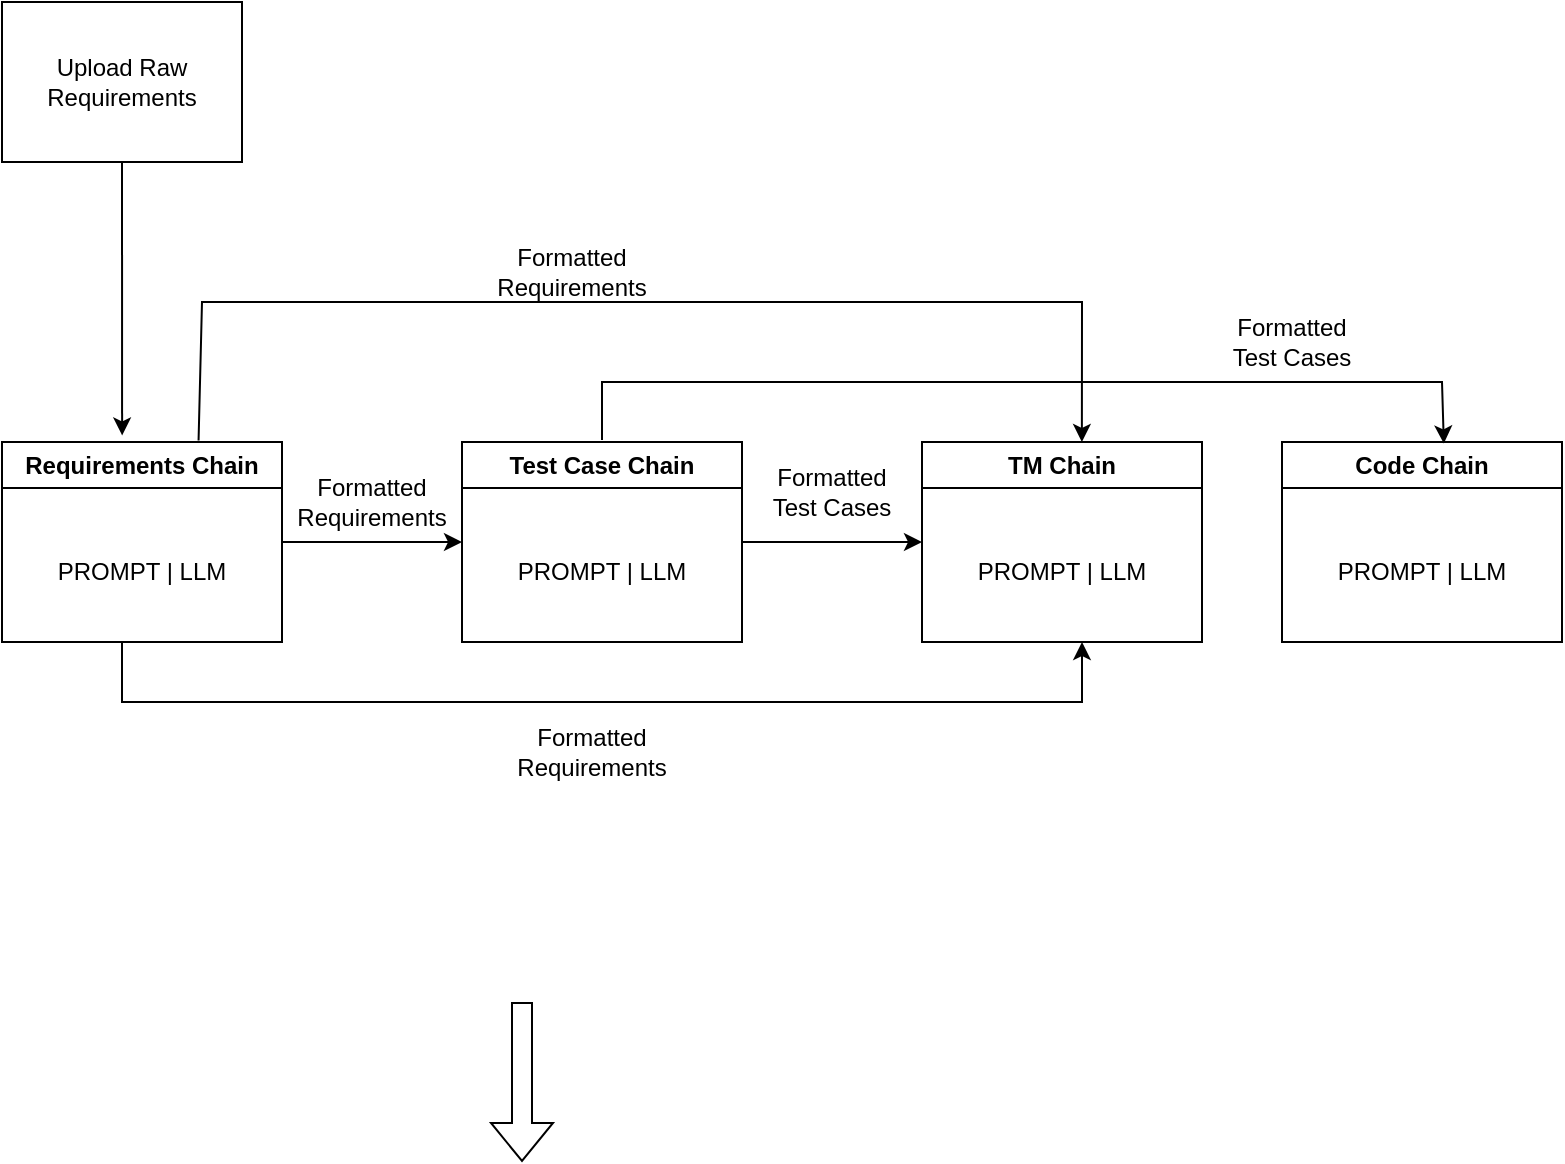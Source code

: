 <mxfile version="24.0.7" type="device">
  <diagram name="Page-1" id="U-ESv-vuaIhz5vJnnTxj">
    <mxGraphModel dx="1761" dy="534" grid="1" gridSize="10" guides="1" tooltips="1" connect="1" arrows="1" fold="1" page="1" pageScale="1" pageWidth="827" pageHeight="1169" math="0" shadow="0">
      <root>
        <mxCell id="0" />
        <mxCell id="1" parent="0" />
        <mxCell id="khWXqqfhRQtIV8HhjzXC-5" value="" style="endArrow=classic;html=1;rounded=0;entryX=0;entryY=0.5;entryDx=0;entryDy=0;exitX=1;exitY=0.5;exitDx=0;exitDy=0;" edge="1" parent="1" source="khWXqqfhRQtIV8HhjzXC-11" target="khWXqqfhRQtIV8HhjzXC-12">
          <mxGeometry width="50" height="50" relative="1" as="geometry">
            <mxPoint x="150" y="319.5" as="sourcePoint" />
            <mxPoint x="190" y="319.5" as="targetPoint" />
          </mxGeometry>
        </mxCell>
        <mxCell id="khWXqqfhRQtIV8HhjzXC-9" value="Upload Raw Requirements" style="rounded=0;whiteSpace=wrap;html=1;" vertex="1" parent="1">
          <mxGeometry x="-60" y="50" width="120" height="80" as="geometry" />
        </mxCell>
        <mxCell id="khWXqqfhRQtIV8HhjzXC-10" value="" style="endArrow=classic;html=1;rounded=0;exitX=0.5;exitY=1;exitDx=0;exitDy=0;entryX=0.429;entryY=-0.033;entryDx=0;entryDy=0;entryPerimeter=0;" edge="1" parent="1" source="khWXqqfhRQtIV8HhjzXC-9" target="khWXqqfhRQtIV8HhjzXC-11">
          <mxGeometry width="50" height="50" relative="1" as="geometry">
            <mxPoint x="360" y="220" as="sourcePoint" />
            <mxPoint x="400" y="80" as="targetPoint" />
          </mxGeometry>
        </mxCell>
        <mxCell id="khWXqqfhRQtIV8HhjzXC-11" value="Requirements Chain" style="swimlane;whiteSpace=wrap;html=1;" vertex="1" parent="1">
          <mxGeometry x="-60" y="270" width="140" height="100" as="geometry" />
        </mxCell>
        <mxCell id="khWXqqfhRQtIV8HhjzXC-18" value="PROMPT | LLM" style="text;html=1;align=center;verticalAlign=middle;whiteSpace=wrap;rounded=0;" vertex="1" parent="khWXqqfhRQtIV8HhjzXC-11">
          <mxGeometry x="10" y="50" width="120" height="30" as="geometry" />
        </mxCell>
        <mxCell id="khWXqqfhRQtIV8HhjzXC-12" value="Test Case Chain" style="swimlane;whiteSpace=wrap;html=1;" vertex="1" parent="1">
          <mxGeometry x="170" y="270" width="140" height="100" as="geometry" />
        </mxCell>
        <mxCell id="khWXqqfhRQtIV8HhjzXC-27" value="PROMPT | LLM" style="text;html=1;align=center;verticalAlign=middle;whiteSpace=wrap;rounded=0;" vertex="1" parent="khWXqqfhRQtIV8HhjzXC-12">
          <mxGeometry x="10" y="50" width="120" height="30" as="geometry" />
        </mxCell>
        <mxCell id="khWXqqfhRQtIV8HhjzXC-13" value="TM Chain" style="swimlane;whiteSpace=wrap;html=1;" vertex="1" parent="1">
          <mxGeometry x="400" y="270" width="140" height="100" as="geometry" />
        </mxCell>
        <mxCell id="khWXqqfhRQtIV8HhjzXC-21" value="PROMPT | LLM" style="text;html=1;align=center;verticalAlign=middle;whiteSpace=wrap;rounded=0;" vertex="1" parent="khWXqqfhRQtIV8HhjzXC-13">
          <mxGeometry x="10" y="50" width="120" height="30" as="geometry" />
        </mxCell>
        <mxCell id="khWXqqfhRQtIV8HhjzXC-14" value="Code Chain" style="swimlane;whiteSpace=wrap;html=1;" vertex="1" parent="1">
          <mxGeometry x="580" y="270" width="140" height="100" as="geometry" />
        </mxCell>
        <mxCell id="khWXqqfhRQtIV8HhjzXC-20" value="PROMPT | LLM" style="text;html=1;align=center;verticalAlign=middle;whiteSpace=wrap;rounded=0;" vertex="1" parent="khWXqqfhRQtIV8HhjzXC-14">
          <mxGeometry x="10" y="50" width="120" height="30" as="geometry" />
        </mxCell>
        <mxCell id="khWXqqfhRQtIV8HhjzXC-22" value="" style="endArrow=classic;html=1;rounded=0;entryX=0.571;entryY=0;entryDx=0;entryDy=0;entryPerimeter=0;exitX=0.702;exitY=-0.007;exitDx=0;exitDy=0;exitPerimeter=0;" edge="1" parent="1" source="khWXqqfhRQtIV8HhjzXC-11" target="khWXqqfhRQtIV8HhjzXC-13">
          <mxGeometry width="50" height="50" relative="1" as="geometry">
            <mxPoint x="70" y="370" as="sourcePoint" />
            <mxPoint x="480" y="200" as="targetPoint" />
            <Array as="points">
              <mxPoint x="40" y="200" />
              <mxPoint x="480" y="200" />
            </Array>
          </mxGeometry>
        </mxCell>
        <mxCell id="khWXqqfhRQtIV8HhjzXC-26" value="" style="endArrow=classic;html=1;rounded=0;" edge="1" parent="1">
          <mxGeometry width="50" height="50" relative="1" as="geometry">
            <mxPoint x="310" y="320" as="sourcePoint" />
            <mxPoint x="400" y="320" as="targetPoint" />
          </mxGeometry>
        </mxCell>
        <mxCell id="khWXqqfhRQtIV8HhjzXC-28" value="" style="endArrow=classic;html=1;rounded=0;" edge="1" parent="1">
          <mxGeometry width="50" height="50" relative="1" as="geometry">
            <mxPoint y="370" as="sourcePoint" />
            <mxPoint x="480" y="370" as="targetPoint" />
            <Array as="points">
              <mxPoint y="400" />
              <mxPoint x="240" y="400" />
              <mxPoint x="360" y="400" />
              <mxPoint x="480" y="400" />
            </Array>
          </mxGeometry>
        </mxCell>
        <mxCell id="khWXqqfhRQtIV8HhjzXC-29" value="Formatted Requirements" style="text;html=1;align=center;verticalAlign=middle;whiteSpace=wrap;rounded=0;" vertex="1" parent="1">
          <mxGeometry x="100" y="285" width="50" height="30" as="geometry" />
        </mxCell>
        <mxCell id="khWXqqfhRQtIV8HhjzXC-30" value="Formatted Test Cases" style="text;html=1;align=center;verticalAlign=middle;whiteSpace=wrap;rounded=0;" vertex="1" parent="1">
          <mxGeometry x="320" y="275" width="70" height="40" as="geometry" />
        </mxCell>
        <mxCell id="khWXqqfhRQtIV8HhjzXC-32" value="Formatted Requirements" style="text;html=1;align=center;verticalAlign=middle;whiteSpace=wrap;rounded=0;" vertex="1" parent="1">
          <mxGeometry x="200" y="170" width="50" height="30" as="geometry" />
        </mxCell>
        <mxCell id="khWXqqfhRQtIV8HhjzXC-33" value="" style="shape=flexArrow;endArrow=classic;html=1;rounded=0;" edge="1" parent="1">
          <mxGeometry width="50" height="50" relative="1" as="geometry">
            <mxPoint x="200" y="550" as="sourcePoint" />
            <mxPoint x="200" y="630" as="targetPoint" />
          </mxGeometry>
        </mxCell>
        <mxCell id="khWXqqfhRQtIV8HhjzXC-41" value="" style="endArrow=classic;html=1;rounded=0;entryX=0.578;entryY=0.007;entryDx=0;entryDy=0;entryPerimeter=0;exitX=0.702;exitY=-0.007;exitDx=0;exitDy=0;exitPerimeter=0;" edge="1" parent="1" target="khWXqqfhRQtIV8HhjzXC-14">
          <mxGeometry width="50" height="50" relative="1" as="geometry">
            <mxPoint x="240" y="269" as="sourcePoint" />
            <mxPoint x="682" y="270" as="targetPoint" />
            <Array as="points">
              <mxPoint x="240" y="240" />
              <mxPoint x="660" y="240" />
            </Array>
          </mxGeometry>
        </mxCell>
        <mxCell id="khWXqqfhRQtIV8HhjzXC-42" value="Formatted Test Cases" style="text;html=1;align=center;verticalAlign=middle;whiteSpace=wrap;rounded=0;" vertex="1" parent="1">
          <mxGeometry x="550" y="200" width="70" height="40" as="geometry" />
        </mxCell>
        <mxCell id="khWXqqfhRQtIV8HhjzXC-43" value="Formatted Requirements" style="text;html=1;align=center;verticalAlign=middle;whiteSpace=wrap;rounded=0;" vertex="1" parent="1">
          <mxGeometry x="210" y="410" width="50" height="30" as="geometry" />
        </mxCell>
      </root>
    </mxGraphModel>
  </diagram>
</mxfile>
